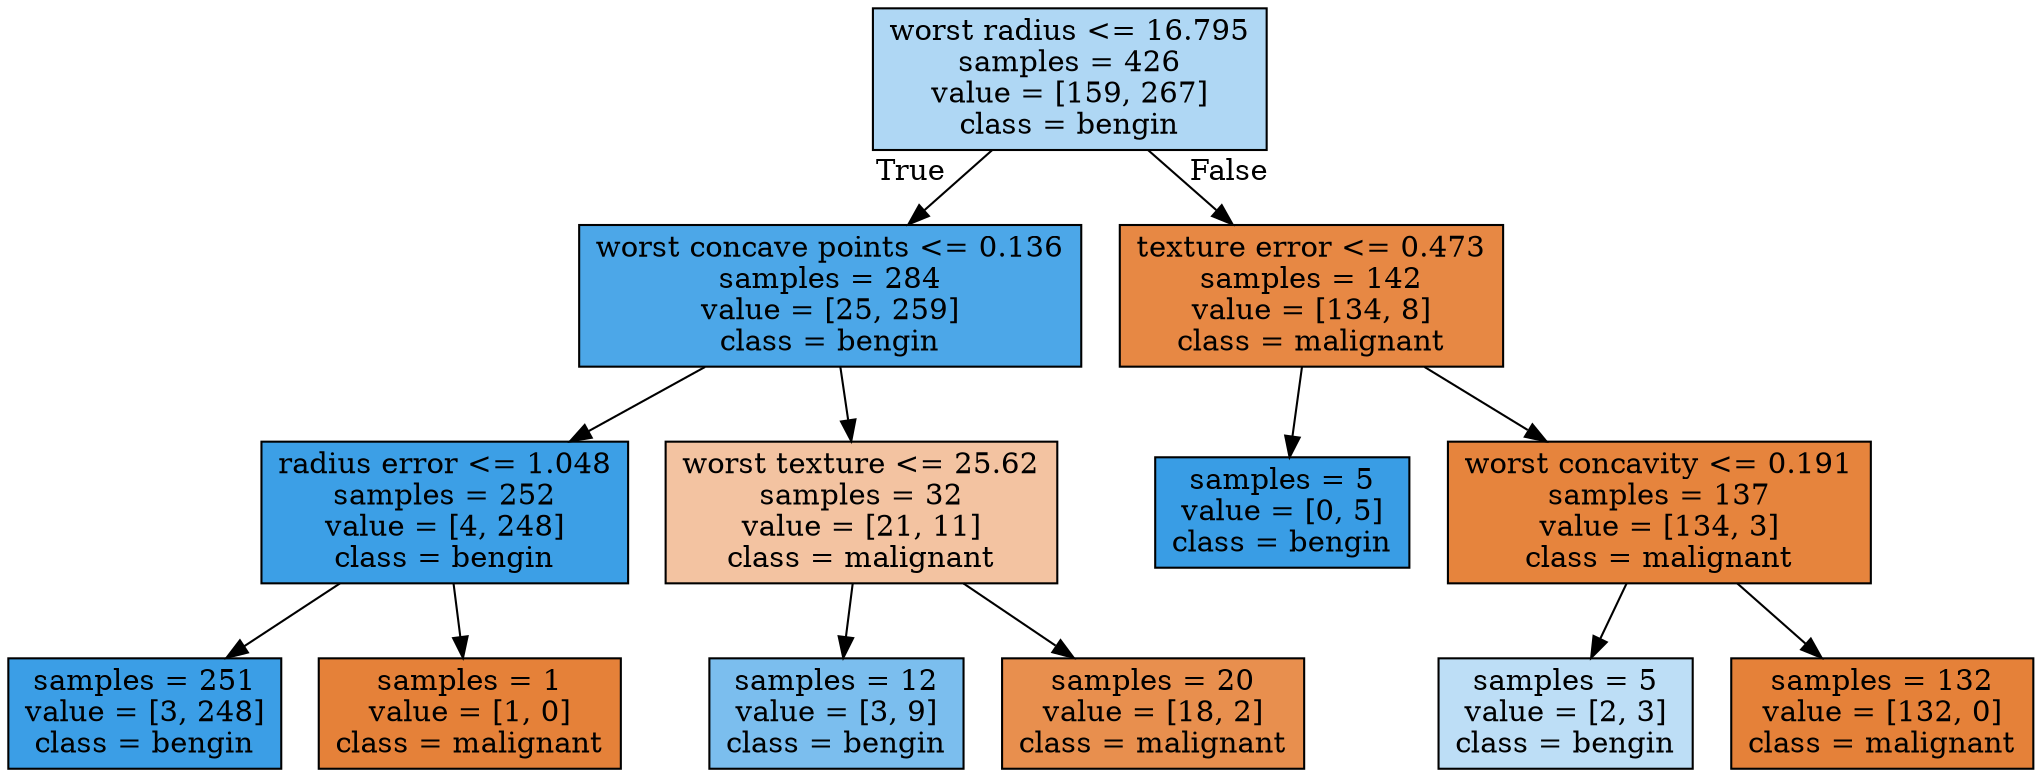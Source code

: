 digraph Tree {
node [shape=box, style="filled", color="black"] ;
0 [label="worst radius <= 16.795\nsamples = 426\nvalue = [159, 267]\nclass = bengin", fillcolor="#399de567"] ;
1 [label="worst concave points <= 0.136\nsamples = 284\nvalue = [25, 259]\nclass = bengin", fillcolor="#399de5e6"] ;
0 -> 1 [labeldistance=2.5, labelangle=45, headlabel="True"] ;
2 [label="radius error <= 1.048\nsamples = 252\nvalue = [4, 248]\nclass = bengin", fillcolor="#399de5fb"] ;
1 -> 2 ;
3 [label="samples = 251\nvalue = [3, 248]\nclass = bengin", fillcolor="#399de5fc"] ;
2 -> 3 ;
4 [label="samples = 1\nvalue = [1, 0]\nclass = malignant", fillcolor="#e58139ff"] ;
2 -> 4 ;
5 [label="worst texture <= 25.62\nsamples = 32\nvalue = [21, 11]\nclass = malignant", fillcolor="#e5813979"] ;
1 -> 5 ;
6 [label="samples = 12\nvalue = [3, 9]\nclass = bengin", fillcolor="#399de5aa"] ;
5 -> 6 ;
7 [label="samples = 20\nvalue = [18, 2]\nclass = malignant", fillcolor="#e58139e3"] ;
5 -> 7 ;
8 [label="texture error <= 0.473\nsamples = 142\nvalue = [134, 8]\nclass = malignant", fillcolor="#e58139f0"] ;
0 -> 8 [labeldistance=2.5, labelangle=-45, headlabel="False"] ;
9 [label="samples = 5\nvalue = [0, 5]\nclass = bengin", fillcolor="#399de5ff"] ;
8 -> 9 ;
10 [label="worst concavity <= 0.191\nsamples = 137\nvalue = [134, 3]\nclass = malignant", fillcolor="#e58139f9"] ;
8 -> 10 ;
11 [label="samples = 5\nvalue = [2, 3]\nclass = bengin", fillcolor="#399de555"] ;
10 -> 11 ;
12 [label="samples = 132\nvalue = [132, 0]\nclass = malignant", fillcolor="#e58139ff"] ;
10 -> 12 ;
}